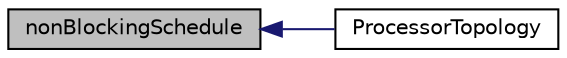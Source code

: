 digraph "nonBlockingSchedule"
{
  bgcolor="transparent";
  edge [fontname="Helvetica",fontsize="10",labelfontname="Helvetica",labelfontsize="10"];
  node [fontname="Helvetica",fontsize="10",shape=record];
  rankdir="LR";
  Node1 [label="nonBlockingSchedule",height=0.2,width=0.4,color="black", fillcolor="grey75", style="filled", fontcolor="black"];
  Node1 -> Node2 [dir="back",color="midnightblue",fontsize="10",style="solid",fontname="Helvetica"];
  Node2 [label="ProcessorTopology",height=0.2,width=0.4,color="black",URL="$a02037.html#aba0a7532b5920d3cc1daae3785a86ea5",tooltip="Construct from boundaryMesh. "];
}
